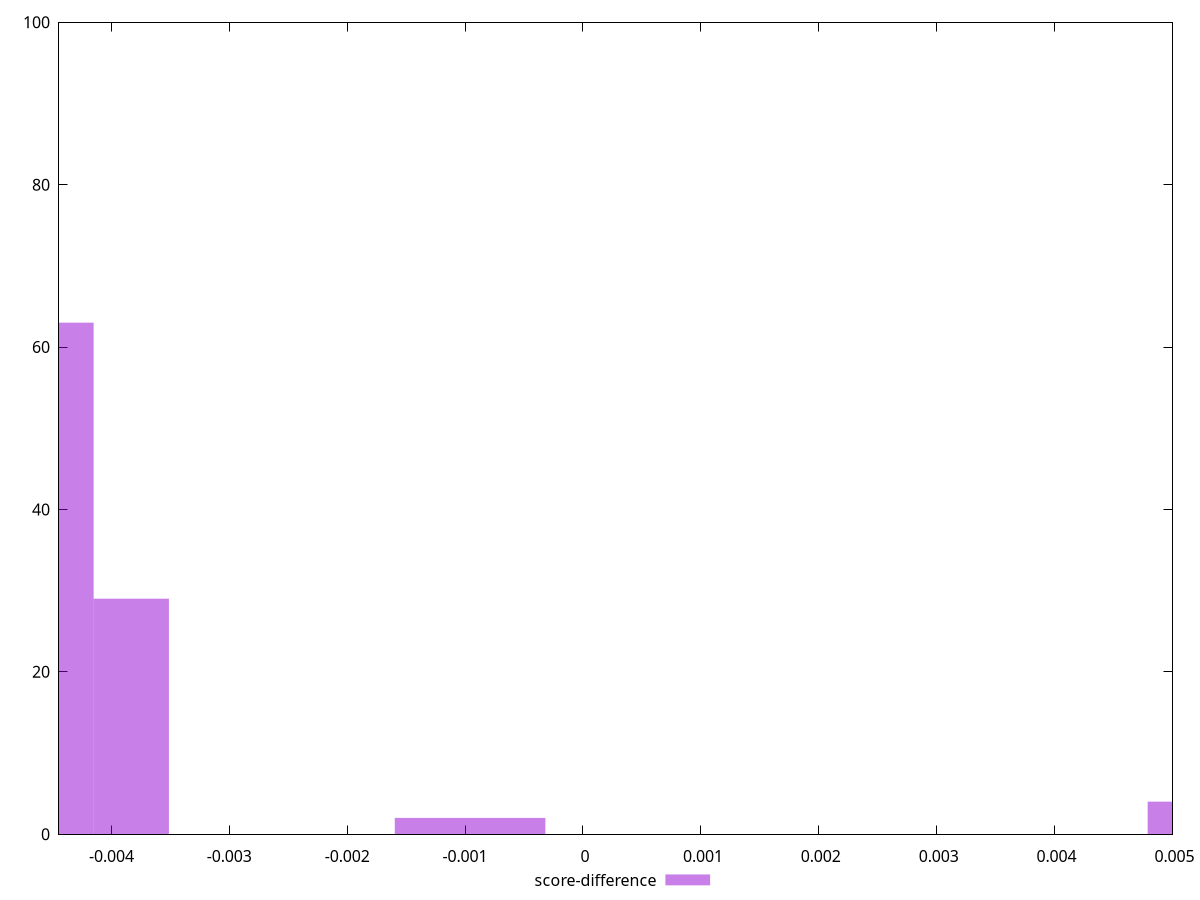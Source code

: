 reset

$scoreDifference <<EOF
-0.0038314409083877203 29
-0.004470014393119007 63
0.005108587877850294 4
-0.0006385734847312867 2
-0.0012771469694625734 2
EOF

set key outside below
set boxwidth 0.0006385734847312867
set xrange [-0.004444444444444362:0.0050000000000000044]
set yrange [0:100]
set trange [0:100]
set style fill transparent solid 0.5 noborder
set terminal svg size 640, 490 enhanced background rgb 'white'
set output "reprap/uses-rel-preload/samples/pages+cached+noexternal+noimg/score-difference/histogram.svg"

plot $scoreDifference title "score-difference" with boxes

reset
